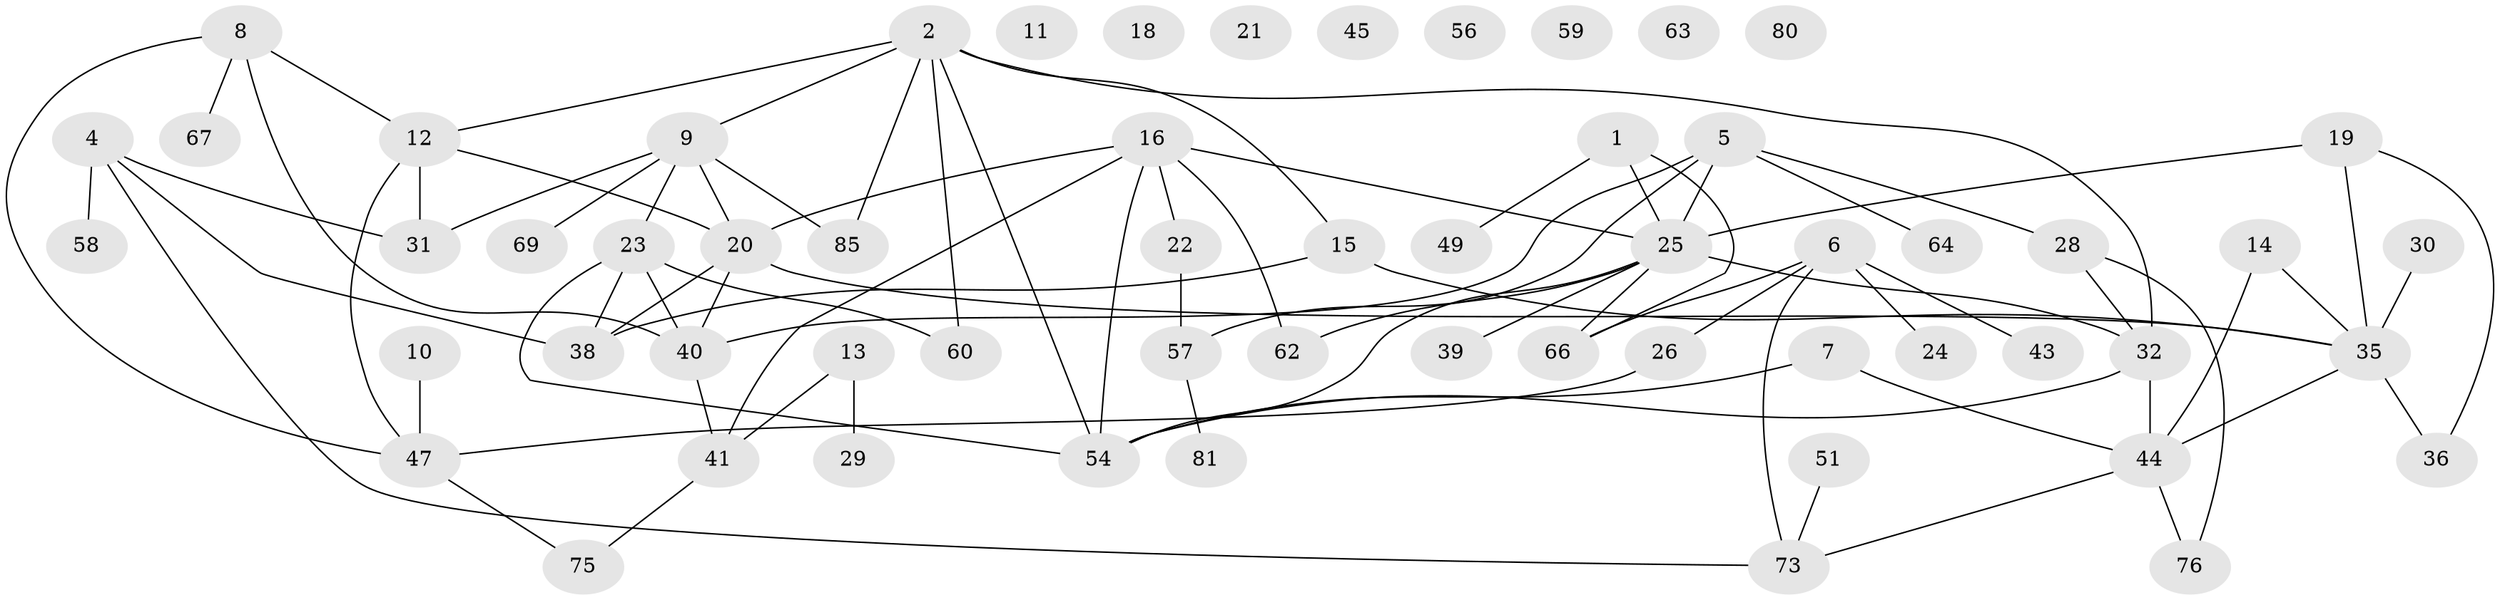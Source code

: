 // Generated by graph-tools (version 1.1) at 2025/23/03/03/25 07:23:24]
// undirected, 59 vertices, 82 edges
graph export_dot {
graph [start="1"]
  node [color=gray90,style=filled];
  1;
  2 [super="+3"];
  4 [super="+78"];
  5 [super="+37"];
  6 [super="+61"];
  7;
  8;
  9 [super="+17"];
  10;
  11 [super="+34"];
  12 [super="+55"];
  13 [super="+52"];
  14;
  15;
  16 [super="+83"];
  18;
  19;
  20 [super="+70"];
  21;
  22 [super="+48"];
  23 [super="+42"];
  24 [super="+68"];
  25 [super="+27"];
  26;
  28;
  29;
  30;
  31;
  32 [super="+33"];
  35 [super="+50"];
  36 [super="+46"];
  38;
  39;
  40 [super="+72"];
  41 [super="+79"];
  43;
  44 [super="+53"];
  45;
  47 [super="+65"];
  49;
  51;
  54 [super="+71"];
  56;
  57 [super="+74"];
  58;
  59;
  60;
  62;
  63;
  64;
  66 [super="+82"];
  67 [super="+84"];
  69;
  73 [super="+77"];
  75;
  76;
  80;
  81;
  85;
  1 -- 49;
  1 -- 66;
  1 -- 25;
  2 -- 85;
  2 -- 9;
  2 -- 12;
  2 -- 60;
  2 -- 15;
  2 -- 32;
  2 -- 54;
  4 -- 31;
  4 -- 58;
  4 -- 38;
  4 -- 73;
  5 -- 64;
  5 -- 40;
  5 -- 25;
  5 -- 28;
  5 -- 57;
  6 -- 43;
  6 -- 24;
  6 -- 26;
  6 -- 66;
  6 -- 73;
  7 -- 44;
  7 -- 54;
  8 -- 12;
  8 -- 47;
  8 -- 67;
  8 -- 40;
  9 -- 23;
  9 -- 85;
  9 -- 69;
  9 -- 31;
  9 -- 20;
  10 -- 47;
  12 -- 20;
  12 -- 47;
  12 -- 31;
  13 -- 29;
  13 -- 41;
  14 -- 44;
  14 -- 35;
  15 -- 35;
  15 -- 38;
  16 -- 22;
  16 -- 62;
  16 -- 25;
  16 -- 20;
  16 -- 41;
  16 -- 54;
  19 -- 25;
  19 -- 36;
  19 -- 35;
  20 -- 38;
  20 -- 40;
  20 -- 35;
  22 -- 57;
  23 -- 54;
  23 -- 40 [weight=2];
  23 -- 60;
  23 -- 38;
  25 -- 39;
  25 -- 62;
  25 -- 66;
  25 -- 54;
  25 -- 32 [weight=2];
  26 -- 47;
  28 -- 32;
  28 -- 76;
  30 -- 35;
  32 -- 44;
  32 -- 54;
  35 -- 44;
  35 -- 36;
  40 -- 41;
  41 -- 75;
  44 -- 76;
  44 -- 73;
  47 -- 75;
  51 -- 73;
  57 -- 81;
}
